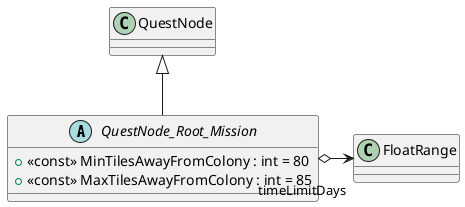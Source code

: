 @startuml
abstract class QuestNode_Root_Mission {
    + <<const>> MinTilesAwayFromColony : int = 80
    + <<const>> MaxTilesAwayFromColony : int = 85
}
QuestNode <|-- QuestNode_Root_Mission
QuestNode_Root_Mission o-> "timeLimitDays" FloatRange
@enduml
